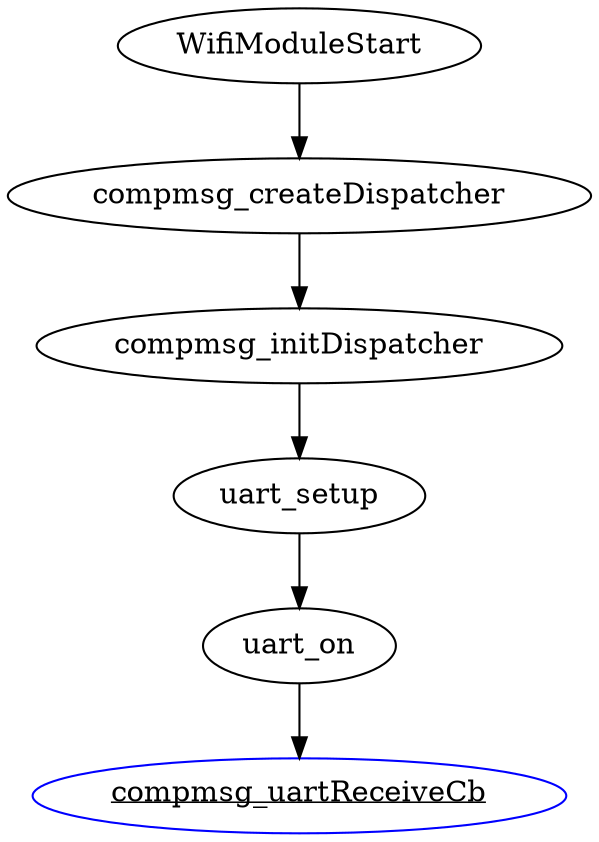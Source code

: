 digraph G0 {
  WifiModuleStart -> compmsg_createDispatcher;
  compmsg_createDispatcher -> compmsg_initDispatcher;
  compmsg_initDispatcher -> uart_setup;
  uart_setup -> uart_on;
  compmsg_uartReceiveCb[label=<<u>compmsg_uartReceiveCb</u>> URL="\ref handleMsg" color="blue"];
  uart_on -> compmsg_uartReceiveCb;
}
